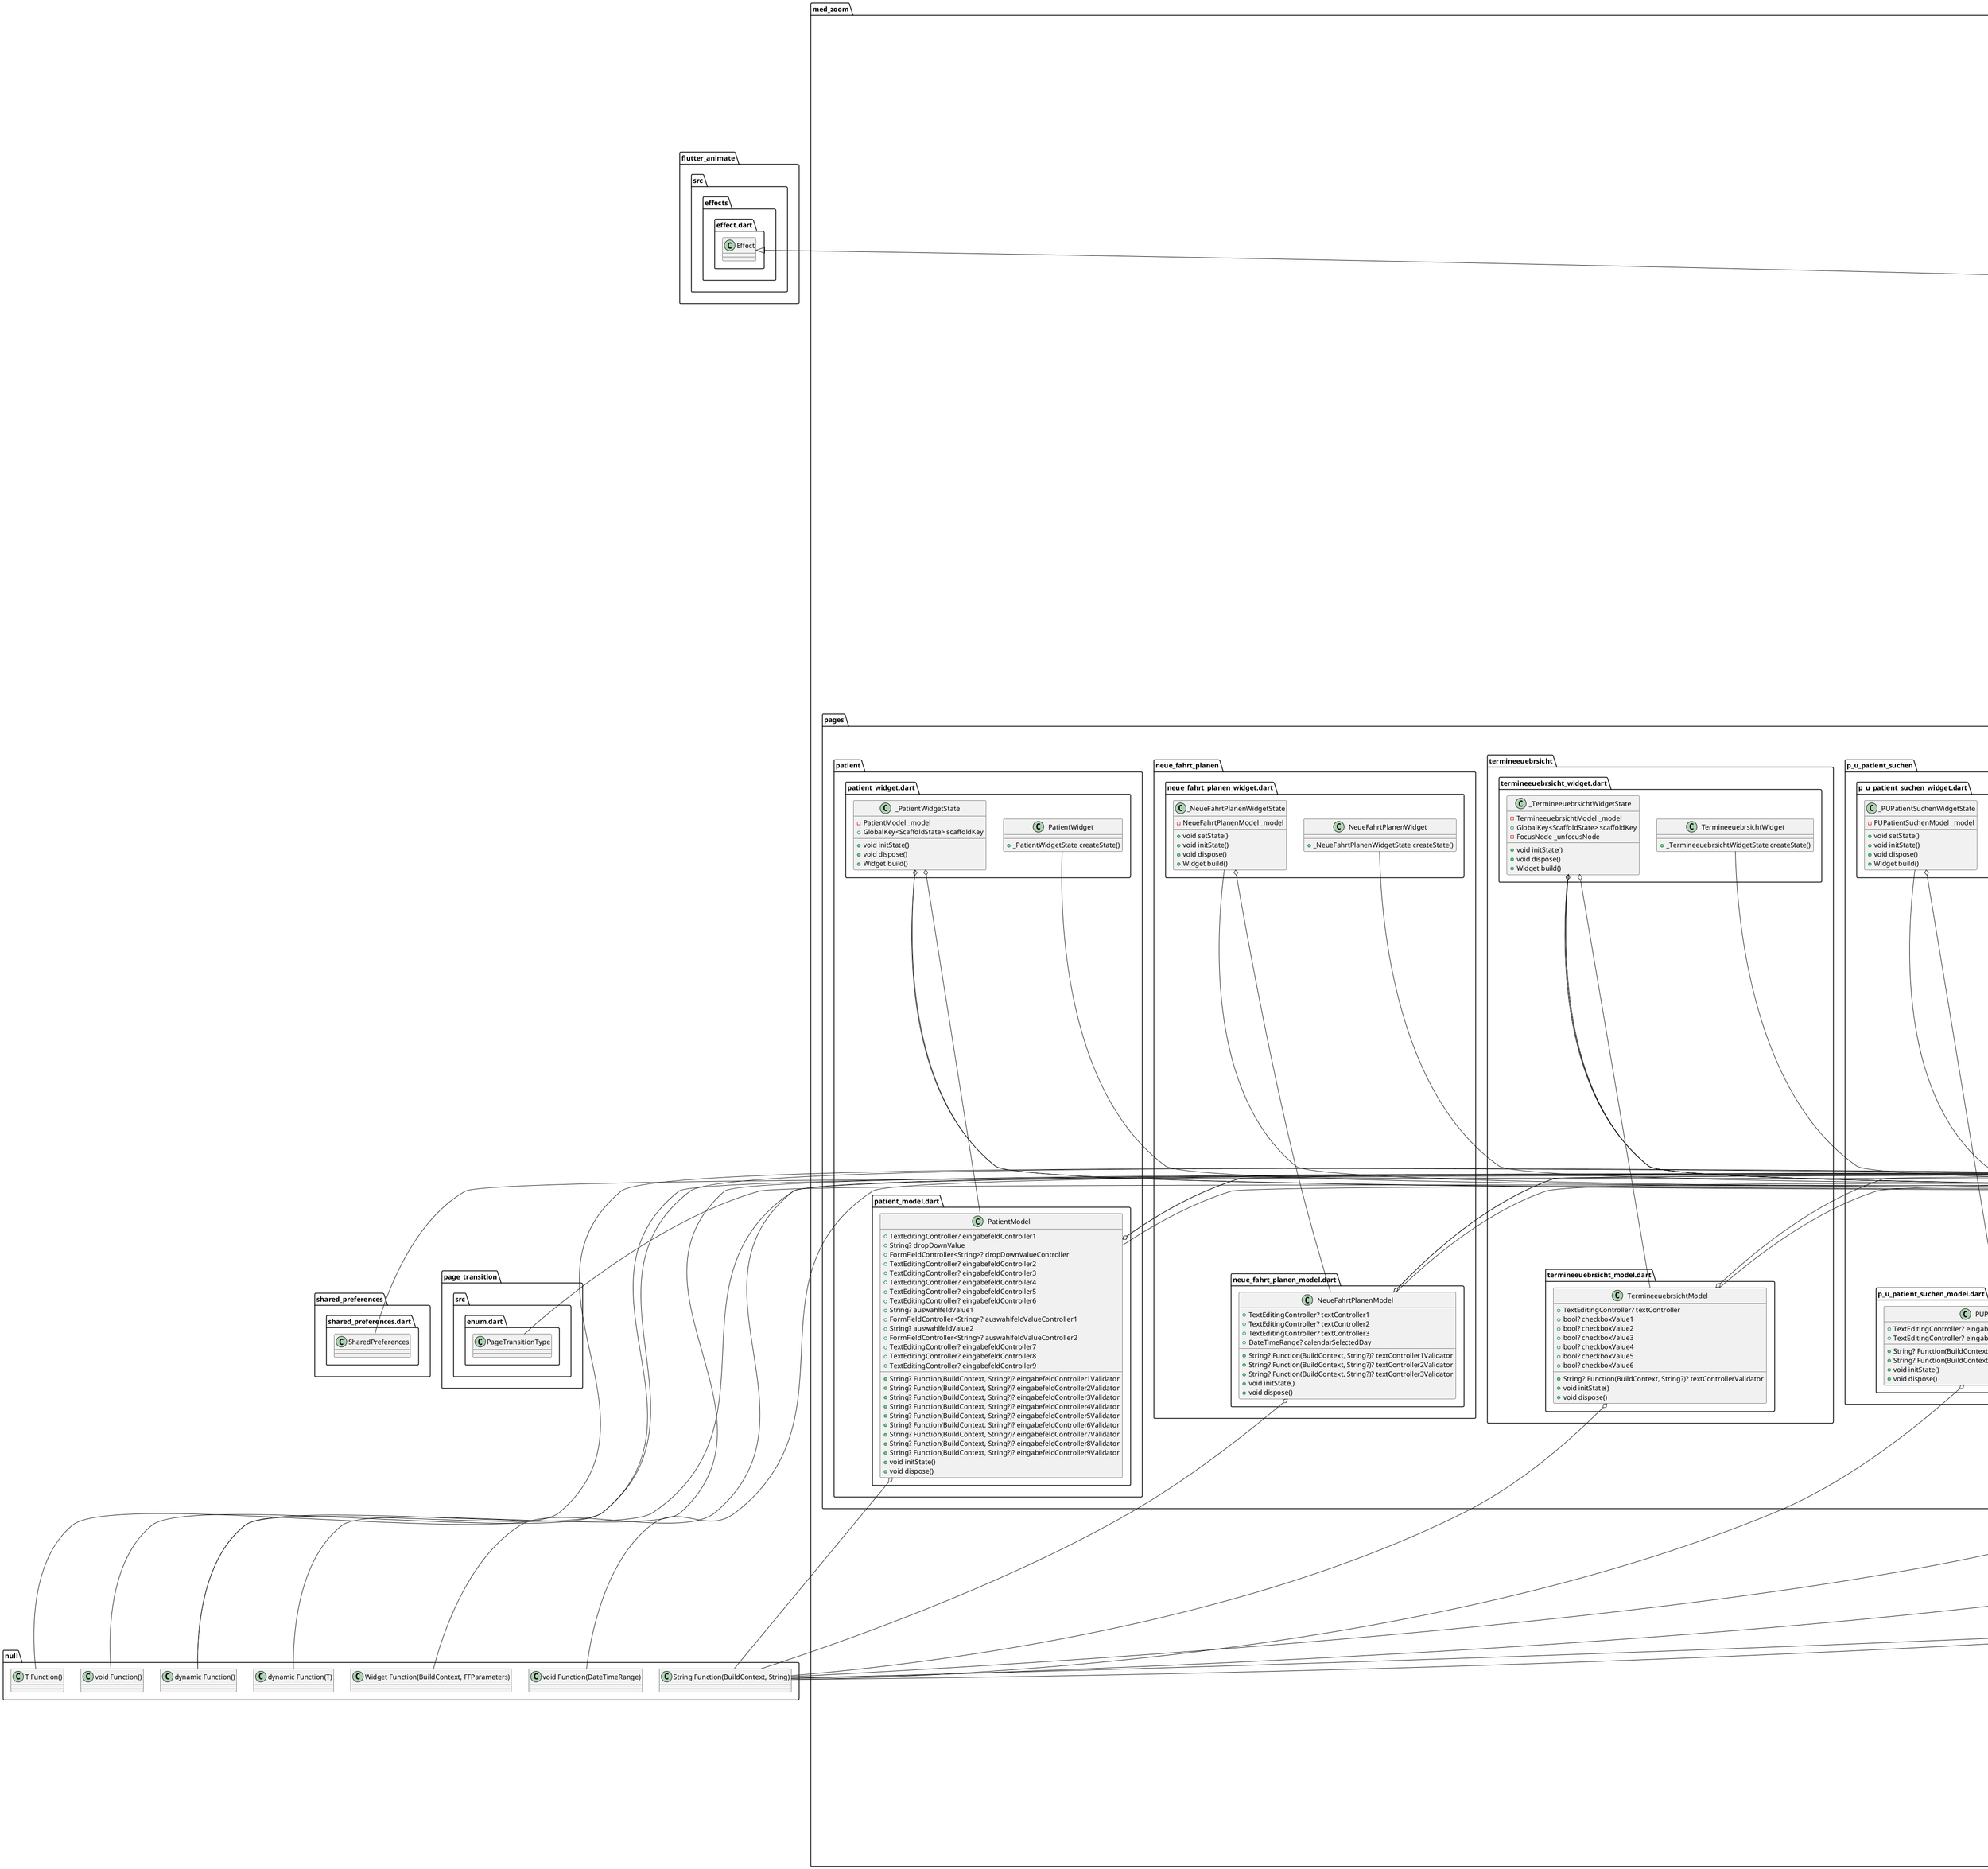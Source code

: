@startuml
set namespaceSeparator ::

class "med_zoom::flutter_flow::flutter_flow_animations.dart::AnimationInfo" {
    +AnimationTrigger trigger
    +List<Effect<dynamic>> effects
    +bool applyInitialState
    +bool loop
    +bool reverse
    +AnimationController controller
}

"med_zoom::flutter_flow::flutter_flow_animations.dart::AnimationInfo" o-- "med_zoom::flutter_flow::flutter_flow_animations.dart::AnimationTrigger"
"med_zoom::flutter_flow::flutter_flow_animations.dart::AnimationInfo" o-- "flutter::src::animation::animation_controller.dart::AnimationController"

class "med_zoom::flutter_flow::flutter_flow_animations.dart::TiltEffect" {
    +Widget build()
}

"flutter_animate::src::effects::effect.dart::Effect" <|-- "med_zoom::flutter_flow::flutter_flow_animations.dart::TiltEffect"

class "med_zoom::flutter_flow::flutter_flow_animations.dart::AnimationTrigger" {
    +int index
    {static} +List<AnimationTrigger> values
    {static} +AnimationTrigger onPageLoad
    {static} +AnimationTrigger onActionTrigger
}

"med_zoom::flutter_flow::flutter_flow_animations.dart::AnimationTrigger" o-- "med_zoom::flutter_flow::flutter_flow_animations.dart::AnimationTrigger"
"dart::core::Enum" <|-- "med_zoom::flutter_flow::flutter_flow_animations.dart::AnimationTrigger"

class "med_zoom::flutter_flow::flutter_flow_calendar.dart::FlutterFlowCalendar" {
    +bool weekFormat
    +bool weekStartsMonday
    +Color color
    +void Function(DateTimeRange?)? onChange
    +DateTime? initialDate
    +Color? iconColor
    +TextStyle? dateStyle
    +TextStyle? dayOfWeekStyle
    +TextStyle? inactiveDateStyle
    +TextStyle? selectedDateStyle
    +TextStyle? titleStyle
    +double? rowHeight
    +String? locale
    +State<StatefulWidget> createState()
}

"med_zoom::flutter_flow::flutter_flow_calendar.dart::FlutterFlowCalendar" o-- "dart::ui::Color"
"med_zoom::flutter_flow::flutter_flow_calendar.dart::FlutterFlowCalendar" o-- "null::void Function(DateTimeRange)"
"med_zoom::flutter_flow::flutter_flow_calendar.dart::FlutterFlowCalendar" o-- "flutter::src::painting::text_style.dart::TextStyle"
"flutter::src::widgets::framework.dart::StatefulWidget" <|-- "med_zoom::flutter_flow::flutter_flow_calendar.dart::FlutterFlowCalendar"

class "med_zoom::flutter_flow::flutter_flow_calendar.dart::_FlutterFlowCalendarState" {
    +DateTime focusedDay
    +DateTime selectedDay
    +DateTimeRange selectedRange
    +CalendarFormat calendarFormat
    +StartingDayOfWeek startingDayOfWeek
    +Color color
    +Color lightColor
    +Color lighterColor
    +void initState()
    +void setSelectedDay()
    +Widget build()
}

"med_zoom::flutter_flow::flutter_flow_calendar.dart::_FlutterFlowCalendarState" o-- "flutter::src::material::date.dart::DateTimeRange"
"med_zoom::flutter_flow::flutter_flow_calendar.dart::_FlutterFlowCalendarState" o-- "table_calendar::src::shared::utils.dart::CalendarFormat"
"med_zoom::flutter_flow::flutter_flow_calendar.dart::_FlutterFlowCalendarState" o-- "table_calendar::src::shared::utils.dart::StartingDayOfWeek"
"med_zoom::flutter_flow::flutter_flow_calendar.dart::_FlutterFlowCalendarState" o-- "dart::ui::Color"
"flutter::src::widgets::framework.dart::State" <|-- "med_zoom::flutter_flow::flutter_flow_calendar.dart::_FlutterFlowCalendarState"

class "med_zoom::flutter_flow::flutter_flow_calendar.dart::CalendarHeader" {
    +DateTime focusedDay
    +void Function() onLeftChevronTap
    +void Function() onRightChevronTap
    +void Function() onTodayButtonTap
    +Color? iconColor
    +TextStyle? titleStyle
    +String? locale
    +Widget build()
}

"med_zoom::flutter_flow::flutter_flow_calendar.dart::CalendarHeader" o-- "dart::ui::void Function()"
"med_zoom::flutter_flow::flutter_flow_calendar.dart::CalendarHeader" o-- "dart::ui::Color"
"med_zoom::flutter_flow::flutter_flow_calendar.dart::CalendarHeader" o-- "flutter::src::painting::text_style.dart::TextStyle"
"flutter::src::widgets::framework.dart::StatelessWidget" <|-- "med_zoom::flutter_flow::flutter_flow_calendar.dart::CalendarHeader"

class "med_zoom::flutter_flow::flutter_flow_calendar.dart::CustomIconButton" {
    +Icon icon
    +void Function() onTap
    +EdgeInsetsGeometry margin
    +EdgeInsetsGeometry padding
    +Widget build()
}

"med_zoom::flutter_flow::flutter_flow_calendar.dart::CustomIconButton" o-- "flutter::src::widgets::icon.dart::Icon"
"med_zoom::flutter_flow::flutter_flow_calendar.dart::CustomIconButton" o-- "dart::ui::void Function()"
"med_zoom::flutter_flow::flutter_flow_calendar.dart::CustomIconButton" o-- "flutter::src::painting::edge_insets.dart::EdgeInsetsGeometry"
"flutter::src::widgets::framework.dart::StatelessWidget" <|-- "med_zoom::flutter_flow::flutter_flow_calendar.dart::CustomIconButton"

class "med_zoom::flutter_flow::flutter_flow_drop_down.dart::FlutterFlowDropDown" {
    +FormFieldController<T> controller
    +String? hintText
    +String? searchHintText
    +List<T> options
    +List<String>? optionLabels
    +dynamic Function(T?) onChanged
    +Widget? icon
    +double? width
    +double? height
    +Color? fillColor
    +TextStyle? searchHintTextStyle
    +TextStyle textStyle
    +double elevation
    +double borderWidth
    +double borderRadius
    +Color borderColor
    +EdgeInsetsGeometry margin
    +bool hidesUnderline
    +bool disabled
    +bool isSearchable
    +State<FlutterFlowDropDown<T>> createState()
}

"med_zoom::flutter_flow::flutter_flow_drop_down.dart::FlutterFlowDropDown" o-- "med_zoom::flutter_flow::form_field_controller.dart::FormFieldController<T>"
"med_zoom::flutter_flow::flutter_flow_drop_down.dart::FlutterFlowDropDown" o-- "null::dynamic Function(T)"
"med_zoom::flutter_flow::flutter_flow_drop_down.dart::FlutterFlowDropDown" o-- "flutter::src::widgets::framework.dart::Widget"
"med_zoom::flutter_flow::flutter_flow_drop_down.dart::FlutterFlowDropDown" o-- "dart::ui::Color"
"med_zoom::flutter_flow::flutter_flow_drop_down.dart::FlutterFlowDropDown" o-- "flutter::src::painting::text_style.dart::TextStyle"
"med_zoom::flutter_flow::flutter_flow_drop_down.dart::FlutterFlowDropDown" o-- "flutter::src::painting::edge_insets.dart::EdgeInsetsGeometry"
"flutter::src::widgets::framework.dart::StatefulWidget" <|-- "med_zoom::flutter_flow::flutter_flow_drop_down.dart::FlutterFlowDropDown"

class "med_zoom::flutter_flow::flutter_flow_drop_down.dart::_FlutterFlowDropDownState" {
    -TextEditingController _textEditingController
    +void Function() listener
    +void initState()
    +void dispose()
    +Widget build()
    -Widget _buildNonSearchableDropdown()
    -Widget _buildSearchableDropdown()
}

"med_zoom::flutter_flow::flutter_flow_drop_down.dart::_FlutterFlowDropDownState" o-- "flutter::src::widgets::editable_text.dart::TextEditingController"
"med_zoom::flutter_flow::flutter_flow_drop_down.dart::_FlutterFlowDropDownState" o-- "null::void Function()"
"flutter::src::widgets::framework.dart::State" <|-- "med_zoom::flutter_flow::flutter_flow_drop_down.dart::_FlutterFlowDropDownState"

class "med_zoom::flutter_flow::flutter_flow_icon_button.dart::FlutterFlowIconButton" {
    +Widget icon
    +double? borderRadius
    +double? buttonSize
    +Color? fillColor
    +Color? disabledColor
    +Color? disabledIconColor
    +Color? hoverColor
    +Color? hoverIconColor
    +Color? borderColor
    +double? borderWidth
    +bool showLoadingIndicator
    +dynamic Function()? onPressed
    +State<FlutterFlowIconButton> createState()
}

"med_zoom::flutter_flow::flutter_flow_icon_button.dart::FlutterFlowIconButton" o-- "flutter::src::widgets::framework.dart::Widget"
"med_zoom::flutter_flow::flutter_flow_icon_button.dart::FlutterFlowIconButton" o-- "dart::ui::Color"
"med_zoom::flutter_flow::flutter_flow_icon_button.dart::FlutterFlowIconButton" o-- "null::dynamic Function()"
"flutter::src::widgets::framework.dart::StatefulWidget" <|-- "med_zoom::flutter_flow::flutter_flow_icon_button.dart::FlutterFlowIconButton"

class "med_zoom::flutter_flow::flutter_flow_icon_button.dart::_FlutterFlowIconButtonState" {
    +bool loading
    +double? iconSize
    +Color? iconColor
    +Widget effectiveIcon
    +void initState()
    +void didUpdateWidget()
    -void _updateIcon()
    +Widget build()
}

"med_zoom::flutter_flow::flutter_flow_icon_button.dart::_FlutterFlowIconButtonState" o-- "dart::ui::Color"
"med_zoom::flutter_flow::flutter_flow_icon_button.dart::_FlutterFlowIconButtonState" o-- "flutter::src::widgets::framework.dart::Widget"
"flutter::src::widgets::framework.dart::State" <|-- "med_zoom::flutter_flow::flutter_flow_icon_button.dart::_FlutterFlowIconButtonState"

abstract class "med_zoom::flutter_flow::flutter_flow_model.dart::FlutterFlowModel" {
    -bool _isInitialized
    +bool disposeOnWidgetDisposal
    +bool updateOnChange
    -void Function() _updateCallback
    +void initState()
    -void _init()
    +void dispose()
    +void maybeDispose()
    +void onUpdate()
    +FlutterFlowModel setOnUpdate()
    +void updatePage()
}

"med_zoom::flutter_flow::flutter_flow_model.dart::FlutterFlowModel" o-- "dart::ui::void Function()"

class "med_zoom::flutter_flow::flutter_flow_model.dart::FlutterFlowDynamicModels" {
    +T Function() defaultBuilder
    -Map<String, T> _childrenModels
    -Map<String, int> _childrenIndexes
    -Set<String>? _activeKeys
    +T getModel()
    +List<S> getValues()
    +S? getValueAtIndex()
    +S? getValueForKey()
    +void dispose()
    -void _updateActiveKeys()
}

"med_zoom::flutter_flow::flutter_flow_model.dart::FlutterFlowDynamicModels" o-- "null::T Function()"

abstract class "med_zoom::flutter_flow::flutter_flow_theme.dart::FlutterFlowTheme" {
    +Color primary
    +Color secondary
    +Color tertiary
    +Color alternate
    +Color primaryText
    +Color secondaryText
    +Color primaryBackground
    +Color secondaryBackground
    +Color accent1
    +Color accent2
    +Color accent3
    +Color accent4
    +Color success
    +Color warning
    +Color error
    +Color info
    +Color lineColor
    {static} +ThemeMode themeMode
    +Color primaryColor
    +Color secondaryColor
    +Color tertiaryColor
    +String title1Family
    +TextStyle title1
    +String title2Family
    +TextStyle title2
    +String title3Family
    +TextStyle title3
    +String subtitle1Family
    +TextStyle subtitle1
    +String subtitle2Family
    +TextStyle subtitle2
    +String bodyText1Family
    +TextStyle bodyText1
    +String bodyText2Family
    +TextStyle bodyText2
    +String displayLargeFamily
    +TextStyle displayLarge
    +String displayMediumFamily
    +TextStyle displayMedium
    +String displaySmallFamily
    +TextStyle displaySmall
    +String headlineLargeFamily
    +TextStyle headlineLarge
    +String headlineMediumFamily
    +TextStyle headlineMedium
    +String headlineSmallFamily
    +TextStyle headlineSmall
    +String titleLargeFamily
    +TextStyle titleLarge
    +String titleMediumFamily
    +TextStyle titleMedium
    +String titleSmallFamily
    +TextStyle titleSmall
    +String labelLargeFamily
    +TextStyle labelLarge
    +String labelMediumFamily
    +TextStyle labelMedium
    +String labelSmallFamily
    +TextStyle labelSmall
    +String bodyLargeFamily
    +TextStyle bodyLarge
    +String bodyMediumFamily
    +TextStyle bodyMedium
    +String bodySmallFamily
    +TextStyle bodySmall
    +Typography typography
    {static} +Future<dynamic> initialize()
    {static} +void saveThemeMode()
    {static} +FlutterFlowTheme of()
}

"med_zoom::flutter_flow::flutter_flow_theme.dart::FlutterFlowTheme" o-- "dart::ui::Color"
"med_zoom::flutter_flow::flutter_flow_theme.dart::FlutterFlowTheme" o-- "flutter::src::material::app.dart::ThemeMode"
"med_zoom::flutter_flow::flutter_flow_theme.dart::FlutterFlowTheme" o-- "flutter::src::painting::text_style.dart::TextStyle"
"med_zoom::flutter_flow::flutter_flow_theme.dart::FlutterFlowTheme" o-- "med_zoom::flutter_flow::flutter_flow_theme.dart::Typography"

class "med_zoom::flutter_flow::flutter_flow_theme.dart::LightModeTheme" {
    +Color primary
    +Color secondary
    +Color tertiary
    +Color alternate
    +Color primaryText
    +Color secondaryText
    +Color primaryBackground
    +Color secondaryBackground
    +Color accent1
    +Color accent2
    +Color accent3
    +Color accent4
    +Color success
    +Color warning
    +Color error
    +Color info
    +Color lineColor
    +Color primaryColor
    +Color secondaryColor
    +Color tertiaryColor
}

"med_zoom::flutter_flow::flutter_flow_theme.dart::LightModeTheme" o-- "dart::ui::Color"
"med_zoom::flutter_flow::flutter_flow_theme.dart::FlutterFlowTheme" <|-- "med_zoom::flutter_flow::flutter_flow_theme.dart::LightModeTheme"

abstract class "med_zoom::flutter_flow::flutter_flow_theme.dart::Typography" {
    +String displayLargeFamily
    +TextStyle displayLarge
    +String displayMediumFamily
    +TextStyle displayMedium
    +String displaySmallFamily
    +TextStyle displaySmall
    +String headlineLargeFamily
    +TextStyle headlineLarge
    +String headlineMediumFamily
    +TextStyle headlineMedium
    +String headlineSmallFamily
    +TextStyle headlineSmall
    +String titleLargeFamily
    +TextStyle titleLarge
    +String titleMediumFamily
    +TextStyle titleMedium
    +String titleSmallFamily
    +TextStyle titleSmall
    +String labelLargeFamily
    +TextStyle labelLarge
    +String labelMediumFamily
    +TextStyle labelMedium
    +String labelSmallFamily
    +TextStyle labelSmall
    +String bodyLargeFamily
    +TextStyle bodyLarge
    +String bodyMediumFamily
    +TextStyle bodyMedium
    +String bodySmallFamily
    +TextStyle bodySmall
}

"med_zoom::flutter_flow::flutter_flow_theme.dart::Typography" o-- "flutter::src::painting::text_style.dart::TextStyle"

class "med_zoom::flutter_flow::flutter_flow_theme.dart::ThemeTypography" {
    +FlutterFlowTheme theme
    +String displayLargeFamily
    +TextStyle displayLarge
    +String displayMediumFamily
    +TextStyle displayMedium
    +String displaySmallFamily
    +TextStyle displaySmall
    +String headlineLargeFamily
    +TextStyle headlineLarge
    +String headlineMediumFamily
    +TextStyle headlineMedium
    +String headlineSmallFamily
    +TextStyle headlineSmall
    +String titleLargeFamily
    +TextStyle titleLarge
    +String titleMediumFamily
    +TextStyle titleMedium
    +String titleSmallFamily
    +TextStyle titleSmall
    +String labelLargeFamily
    +TextStyle labelLarge
    +String labelMediumFamily
    +TextStyle labelMedium
    +String labelSmallFamily
    +TextStyle labelSmall
    +String bodyLargeFamily
    +TextStyle bodyLarge
    +String bodyMediumFamily
    +TextStyle bodyMedium
    +String bodySmallFamily
    +TextStyle bodySmall
}

"med_zoom::flutter_flow::flutter_flow_theme.dart::ThemeTypography" o-- "med_zoom::flutter_flow::flutter_flow_theme.dart::FlutterFlowTheme"
"med_zoom::flutter_flow::flutter_flow_theme.dart::ThemeTypography" o-- "flutter::src::painting::text_style.dart::TextStyle"
"med_zoom::flutter_flow::flutter_flow_theme.dart::Typography" <|-- "med_zoom::flutter_flow::flutter_flow_theme.dart::ThemeTypography"

class "med_zoom::flutter_flow::flutter_flow_theme.dart::DarkModeTheme" {
    +Color primary
    +Color secondary
    +Color tertiary
    +Color alternate
    +Color primaryText
    +Color secondaryText
    +Color primaryBackground
    +Color secondaryBackground
    +Color accent1
    +Color accent2
    +Color accent3
    +Color accent4
    +Color success
    +Color warning
    +Color error
    +Color info
    +Color lineColor
    +Color primaryColor
    +Color secondaryColor
    +Color tertiaryColor
}

"med_zoom::flutter_flow::flutter_flow_theme.dart::DarkModeTheme" o-- "dart::ui::Color"
"med_zoom::flutter_flow::flutter_flow_theme.dart::FlutterFlowTheme" <|-- "med_zoom::flutter_flow::flutter_flow_theme.dart::DarkModeTheme"

class "med_zoom::flutter_flow::flutter_flow_util.dart::FormatType" {
    +int index
    {static} +List<FormatType> values
    {static} +FormatType decimal
    {static} +FormatType percent
    {static} +FormatType scientific
    {static} +FormatType compact
    {static} +FormatType compactLong
    {static} +FormatType custom
}

"med_zoom::flutter_flow::flutter_flow_util.dart::FormatType" o-- "med_zoom::flutter_flow::flutter_flow_util.dart::FormatType"
"dart::core::Enum" <|-- "med_zoom::flutter_flow::flutter_flow_util.dart::FormatType"

class "med_zoom::flutter_flow::flutter_flow_util.dart::DecimalType" {
    +int index
    {static} +List<DecimalType> values
    {static} +DecimalType automatic
    {static} +DecimalType periodDecimal
    {static} +DecimalType commaDecimal
}

"med_zoom::flutter_flow::flutter_flow_util.dart::DecimalType" o-- "med_zoom::flutter_flow::flutter_flow_util.dart::DecimalType"
"dart::core::Enum" <|-- "med_zoom::flutter_flow::flutter_flow_util.dart::DecimalType"

class "med_zoom::flutter_flow::flutter_flow_widgets.dart::FFButtonOptions" {
    +TextStyle? textStyle
    +double? elevation
    +double? height
    +double? width
    +EdgeInsetsGeometry? padding
    +Color? color
    +Color? disabledColor
    +Color? disabledTextColor
    +Color? splashColor
    +double? iconSize
    +Color? iconColor
    +EdgeInsetsGeometry? iconPadding
    +BorderRadius? borderRadius
    +BorderSide? borderSide
    +Color? hoverColor
    +BorderSide? hoverBorderSide
    +Color? hoverTextColor
    +double? hoverElevation
}

"med_zoom::flutter_flow::flutter_flow_widgets.dart::FFButtonOptions" o-- "flutter::src::painting::text_style.dart::TextStyle"
"med_zoom::flutter_flow::flutter_flow_widgets.dart::FFButtonOptions" o-- "flutter::src::painting::edge_insets.dart::EdgeInsetsGeometry"
"med_zoom::flutter_flow::flutter_flow_widgets.dart::FFButtonOptions" o-- "dart::ui::Color"
"med_zoom::flutter_flow::flutter_flow_widgets.dart::FFButtonOptions" o-- "flutter::src::painting::border_radius.dart::BorderRadius"
"med_zoom::flutter_flow::flutter_flow_widgets.dart::FFButtonOptions" o-- "flutter::src::painting::borders.dart::BorderSide"

class "med_zoom::flutter_flow::flutter_flow_widgets.dart::FFButtonWidget" {
    +String text
    +Widget? icon
    +IconData? iconData
    +dynamic Function()? onPressed
    +FFButtonOptions options
    +bool showLoadingIndicator
    +State<FFButtonWidget> createState()
}

"med_zoom::flutter_flow::flutter_flow_widgets.dart::FFButtonWidget" o-- "flutter::src::widgets::framework.dart::Widget"
"med_zoom::flutter_flow::flutter_flow_widgets.dart::FFButtonWidget" o-- "flutter::src::widgets::icon_data.dart::IconData"
"med_zoom::flutter_flow::flutter_flow_widgets.dart::FFButtonWidget" o-- "null::dynamic Function()"
"med_zoom::flutter_flow::flutter_flow_widgets.dart::FFButtonWidget" o-- "med_zoom::flutter_flow::flutter_flow_widgets.dart::FFButtonOptions"
"flutter::src::widgets::framework.dart::StatefulWidget" <|-- "med_zoom::flutter_flow::flutter_flow_widgets.dart::FFButtonWidget"

class "med_zoom::flutter_flow::flutter_flow_widgets.dart::_FFButtonWidgetState" {
    +bool loading
    +Widget build()
}

"flutter::src::widgets::framework.dart::State" <|-- "med_zoom::flutter_flow::flutter_flow_widgets.dart::_FFButtonWidgetState"

class "med_zoom::flutter_flow::form_field_controller.dart::FormFieldController" {
    +T? initialValue
    +void reset()
}

"flutter::src::foundation::change_notifier.dart::ValueNotifier" <|-- "med_zoom::flutter_flow::form_field_controller.dart::FormFieldController"

class "med_zoom::flutter_flow::internationalization.dart::FFLocalizations" {
    +Locale locale
    {static} -SharedPreferences _prefs
    {static} -Set<String> _languagesWithShortCode
    +String languageCode
    +String? languageShortCode
    +int languageIndex
    {static} +FFLocalizations of()
    {static} +List<String> languages()
    {static} +Future<dynamic> initialize()
    {static} +Future<dynamic> storeLocale()
    {static} +Locale? getStoredLocale()
    +String getText()
    +String getVariableText()
}

"med_zoom::flutter_flow::internationalization.dart::FFLocalizations" o-- "dart::ui::Locale"
"med_zoom::flutter_flow::internationalization.dart::FFLocalizations" o-- "shared_preferences::shared_preferences.dart::SharedPreferences"

class "med_zoom::flutter_flow::internationalization.dart::FFLocalizationsDelegate" {
    +bool isSupported()
    +Future<FFLocalizations> load()
    +bool shouldReload()
}

"flutter::src::widgets::localizations.dart::LocalizationsDelegate" <|-- "med_zoom::flutter_flow::internationalization.dart::FFLocalizationsDelegate"

class "med_zoom::flutter_flow::lat_lng.dart::LatLng" {
    +double latitude
    +double longitude
    +int hashCode
    +String toString()
    +String serialize()
    +bool ==()
}

class "med_zoom::flutter_flow::nav::nav.dart::AppStateNotifier" {
    {static} -AppStateNotifier? _instance
    +bool showSplashImage
    {static} +AppStateNotifier instance
    +void stopShowingSplashImage()
}

"med_zoom::flutter_flow::nav::nav.dart::AppStateNotifier" o-- "med_zoom::flutter_flow::nav::nav.dart::AppStateNotifier"
"flutter::src::foundation::change_notifier.dart::ChangeNotifier" <|-- "med_zoom::flutter_flow::nav::nav.dart::AppStateNotifier"

class "med_zoom::flutter_flow::nav::nav.dart::FFParameters" {
    +GoRouterState state
    +Map<String, Future<dynamic> Function(String)> asyncParams
    +Map<String, dynamic> futureParamValues
    +bool isEmpty
    +bool hasFutures
    +bool isAsyncParam()
    +Future<bool> completeFutures()
    +dynamic getParam()
}

"med_zoom::flutter_flow::nav::nav.dart::FFParameters" o-- "go_router::src::state.dart::GoRouterState"

class "med_zoom::flutter_flow::nav::nav.dart::FFRoute" {
    +String name
    +String path
    +bool requireAuth
    +Map<String, Future<dynamic> Function(String)> asyncParams
    +Widget Function(BuildContext, FFParameters) builder
    +List<GoRoute> routes
    +GoRoute toRoute()
}

"med_zoom::flutter_flow::nav::nav.dart::FFRoute" o-- "null::Widget Function(BuildContext, FFParameters)"

class "med_zoom::flutter_flow::nav::nav.dart::TransitionInfo" {
    +bool hasTransition
    +PageTransitionType transitionType
    +Duration duration
    +Alignment? alignment
    {static} +TransitionInfo appDefault()
}

"med_zoom::flutter_flow::nav::nav.dart::TransitionInfo" o-- "page_transition::src::enum.dart::PageTransitionType"
"med_zoom::flutter_flow::nav::nav.dart::TransitionInfo" o-- "flutter::src::painting::alignment.dart::Alignment"

class "med_zoom::flutter_flow::nav::serialization_util.dart::ParamType" {
    +int index
    {static} +List<ParamType> values
    {static} +ParamType int
    {static} +ParamType double
    {static} +ParamType String
    {static} +ParamType bool
    {static} +ParamType DateTime
    {static} +ParamType DateTimeRange
    {static} +ParamType LatLng
    {static} +ParamType Color
    {static} +ParamType FFPlace
    {static} +ParamType FFUploadedFile
    {static} +ParamType JSON
}

"med_zoom::flutter_flow::nav::serialization_util.dart::ParamType" o-- "med_zoom::flutter_flow::nav::serialization_util.dart::ParamType"
"dart::core::Enum" <|-- "med_zoom::flutter_flow::nav::serialization_util.dart::ParamType"

class "med_zoom::flutter_flow::place.dart::FFPlace" {
    +LatLng latLng
    +String name
    +String address
    +String city
    +String state
    +String country
    +String zipCode
    +int hashCode
    +String toString()
    +bool ==()
}

"med_zoom::flutter_flow::place.dart::FFPlace" o-- "med_zoom::flutter_flow::lat_lng.dart::LatLng"

class "med_zoom::flutter_flow::uploaded_file.dart::FFUploadedFile" {
    +String? name
    +Uint8List? bytes
    +double? height
    +double? width
    +String? blurHash
    +int hashCode
    +String toString()
    +String serialize()
    {static} +FFUploadedFile deserialize()
    +bool ==()
}

"med_zoom::flutter_flow::uploaded_file.dart::FFUploadedFile" o-- "dart::typed_data::Uint8List"

class "med_zoom::main.dart::MyApp" {
    +State<MyApp> createState()
    {static} +_MyAppState of()
}

"flutter::src::widgets::framework.dart::StatefulWidget" <|-- "med_zoom::main.dart::MyApp"

class "med_zoom::main.dart::_MyAppState" {
    -Locale? _locale
    -ThemeMode _themeMode
    -AppStateNotifier _appStateNotifier
    -GoRouter _router
    +bool displaySplashImage
    +void initState()
    +void setLocale()
    +void setThemeMode()
    +Widget build()
}

"med_zoom::main.dart::_MyAppState" o-- "dart::ui::Locale"
"med_zoom::main.dart::_MyAppState" o-- "flutter::src::material::app.dart::ThemeMode"
"med_zoom::main.dart::_MyAppState" o-- "med_zoom::flutter_flow::nav::nav.dart::AppStateNotifier"
"med_zoom::main.dart::_MyAppState" o-- "go_router::src::router.dart::GoRouter"
"flutter::src::widgets::framework.dart::State" <|-- "med_zoom::main.dart::_MyAppState"

class "med_zoom::pages::dashboard::dashboard_model.dart::DashboardModel" {
    +void initState()
    +void dispose()
}

"med_zoom::flutter_flow::flutter_flow_model.dart::FlutterFlowModel" <|-- "med_zoom::pages::dashboard::dashboard_model.dart::DashboardModel"

class "med_zoom::pages::dashboard::dashboard_widget.dart::DashboardWidget" {
    +_DashboardWidgetState createState()
}

"flutter::src::widgets::framework.dart::StatefulWidget" <|-- "med_zoom::pages::dashboard::dashboard_widget.dart::DashboardWidget"

class "med_zoom::pages::dashboard::dashboard_widget.dart::_DashboardWidgetState" {
    -DashboardModel _model
    +GlobalKey<ScaffoldState> scaffoldKey
    +Map<String, AnimationInfo> animationsMap
    +void initState()
    +void dispose()
    +Widget build()
}

"med_zoom::pages::dashboard::dashboard_widget.dart::_DashboardWidgetState" o-- "med_zoom::pages::dashboard::dashboard_model.dart::DashboardModel"
"med_zoom::pages::dashboard::dashboard_widget.dart::_DashboardWidgetState" o-- "flutter::src::widgets::framework.dart::GlobalKey<ScaffoldState>"
"flutter::src::widgets::framework.dart::State" <|-- "med_zoom::pages::dashboard::dashboard_widget.dart::_DashboardWidgetState"
"flutter::src::widgets::ticker_provider.dart::TickerProviderStateMixin" <|-- "med_zoom::pages::dashboard::dashboard_widget.dart::_DashboardWidgetState"

class "med_zoom::pages::disponieren::disponieren_model.dart::DisponierenModel" {
    +TextEditingController? eingabefeldController1
    +String? Function(BuildContext, String?)? eingabefeldController1Validator
    +TextEditingController? eingabefeldController2
    +String? Function(BuildContext, String?)? eingabefeldController2Validator
    +TextEditingController? eingabefeldController3
    +String? Function(BuildContext, String?)? eingabefeldController3Validator
    +TextEditingController? eingabefeldController4
    +String? Function(BuildContext, String?)? eingabefeldController4Validator
    +void initState()
    +void dispose()
}

"med_zoom::pages::disponieren::disponieren_model.dart::DisponierenModel" o-- "flutter::src::widgets::editable_text.dart::TextEditingController"
"med_zoom::pages::disponieren::disponieren_model.dart::DisponierenModel" o-- "null::String Function(BuildContext, String)"
"med_zoom::flutter_flow::flutter_flow_model.dart::FlutterFlowModel" <|-- "med_zoom::pages::disponieren::disponieren_model.dart::DisponierenModel"

class "med_zoom::pages::disponieren::disponieren_widget.dart::DisponierenWidget" {
    +_DisponierenWidgetState createState()
}

"flutter::src::widgets::framework.dart::StatefulWidget" <|-- "med_zoom::pages::disponieren::disponieren_widget.dart::DisponierenWidget"

class "med_zoom::pages::disponieren::disponieren_widget.dart::_DisponierenWidgetState" {
    -DisponierenModel _model
    +GlobalKey<ScaffoldState> scaffoldKey
    +void initState()
    +void dispose()
    +Widget build()
}

"med_zoom::pages::disponieren::disponieren_widget.dart::_DisponierenWidgetState" o-- "med_zoom::pages::disponieren::disponieren_model.dart::DisponierenModel"
"med_zoom::pages::disponieren::disponieren_widget.dart::_DisponierenWidgetState" o-- "flutter::src::widgets::framework.dart::GlobalKey<ScaffoldState>"
"flutter::src::widgets::framework.dart::State" <|-- "med_zoom::pages::disponieren::disponieren_widget.dart::_DisponierenWidgetState"

class "med_zoom::pages::fahrdienst::fahrdienst_model.dart::FahrdienstModel" {
    +TextEditingController? eingabefeldController1
    +String? Function(BuildContext, String?)? eingabefeldController1Validator
    +TextEditingController? eingabefeldController2
    +String? Function(BuildContext, String?)? eingabefeldController2Validator
    +TextEditingController? eingabefeldController3
    +String? Function(BuildContext, String?)? eingabefeldController3Validator
    +TextEditingController? eingabefeldController4
    +String? Function(BuildContext, String?)? eingabefeldController4Validator
    +TextEditingController? eingabefeldController5
    +String? Function(BuildContext, String?)? eingabefeldController5Validator
    +TextEditingController? eingabefeldController6
    +String? Function(BuildContext, String?)? eingabefeldController6Validator
    +TextEditingController? eingabefeldController7
    +String? Function(BuildContext, String?)? eingabefeldController7Validator
    +TextEditingController? eingabefeldController8
    +String? Function(BuildContext, String?)? eingabefeldController8Validator
    +void initState()
    +void dispose()
}

"med_zoom::pages::fahrdienst::fahrdienst_model.dart::FahrdienstModel" o-- "flutter::src::widgets::editable_text.dart::TextEditingController"
"med_zoom::pages::fahrdienst::fahrdienst_model.dart::FahrdienstModel" o-- "null::String Function(BuildContext, String)"
"med_zoom::flutter_flow::flutter_flow_model.dart::FlutterFlowModel" <|-- "med_zoom::pages::fahrdienst::fahrdienst_model.dart::FahrdienstModel"

class "med_zoom::pages::fahrdienst::fahrdienst_widget.dart::FahrdienstWidget" {
    +_FahrdienstWidgetState createState()
}

"flutter::src::widgets::framework.dart::StatefulWidget" <|-- "med_zoom::pages::fahrdienst::fahrdienst_widget.dart::FahrdienstWidget"

class "med_zoom::pages::fahrdienst::fahrdienst_widget.dart::_FahrdienstWidgetState" {
    -FahrdienstModel _model
    +GlobalKey<ScaffoldState> scaffoldKey
    +void initState()
    +void dispose()
    +Widget build()
}

"med_zoom::pages::fahrdienst::fahrdienst_widget.dart::_FahrdienstWidgetState" o-- "med_zoom::pages::fahrdienst::fahrdienst_model.dart::FahrdienstModel"
"med_zoom::pages::fahrdienst::fahrdienst_widget.dart::_FahrdienstWidgetState" o-- "flutter::src::widgets::framework.dart::GlobalKey<ScaffoldState>"
"flutter::src::widgets::framework.dart::State" <|-- "med_zoom::pages::fahrdienst::fahrdienst_widget.dart::_FahrdienstWidgetState"

class "med_zoom::pages::login::login_model.dart::LoginModel" {
    +void initState()
    +void dispose()
}

"med_zoom::flutter_flow::flutter_flow_model.dart::FlutterFlowModel" <|-- "med_zoom::pages::login::login_model.dart::LoginModel"

class "med_zoom::pages::login::login_widget.dart::LoginWidget" {
    +_LoginWidgetState createState()
}

"flutter::src::widgets::framework.dart::StatefulWidget" <|-- "med_zoom::pages::login::login_widget.dart::LoginWidget"

class "med_zoom::pages::login::login_widget.dart::_LoginWidgetState" {
    -LoginModel _model
    +TextEditingController emailTextField
    +TextEditingController passwordTextField
    -String _ip
    +GlobalKey<ScaffoldState> scaffoldKey
    -FocusNode _unfocusNode
    +void initState()
    +void dispose()
    +Widget build()
    -Future<bool> _loginSecure()
}

"med_zoom::pages::login::login_widget.dart::_LoginWidgetState" o-- "med_zoom::pages::login::login_model.dart::LoginModel"
"med_zoom::pages::login::login_widget.dart::_LoginWidgetState" o-- "flutter::src::widgets::editable_text.dart::TextEditingController"
"med_zoom::pages::login::login_widget.dart::_LoginWidgetState" o-- "flutter::src::widgets::framework.dart::GlobalKey<ScaffoldState>"
"med_zoom::pages::login::login_widget.dart::_LoginWidgetState" o-- "flutter::src::widgets::focus_manager.dart::FocusNode"
"flutter::src::widgets::framework.dart::State" <|-- "med_zoom::pages::login::login_widget.dart::_LoginWidgetState"

class "med_zoom::pages::neue_fahrt_planen::neue_fahrt_planen_model.dart::NeueFahrtPlanenModel" {
    +TextEditingController? textController1
    +String? Function(BuildContext, String?)? textController1Validator
    +TextEditingController? textController2
    +String? Function(BuildContext, String?)? textController2Validator
    +TextEditingController? textController3
    +String? Function(BuildContext, String?)? textController3Validator
    +DateTimeRange? calendarSelectedDay
    +void initState()
    +void dispose()
}

"med_zoom::pages::neue_fahrt_planen::neue_fahrt_planen_model.dart::NeueFahrtPlanenModel" o-- "flutter::src::widgets::editable_text.dart::TextEditingController"
"med_zoom::pages::neue_fahrt_planen::neue_fahrt_planen_model.dart::NeueFahrtPlanenModel" o-- "null::String Function(BuildContext, String)"
"med_zoom::pages::neue_fahrt_planen::neue_fahrt_planen_model.dart::NeueFahrtPlanenModel" o-- "flutter::src::material::date.dart::DateTimeRange"
"med_zoom::flutter_flow::flutter_flow_model.dart::FlutterFlowModel" <|-- "med_zoom::pages::neue_fahrt_planen::neue_fahrt_planen_model.dart::NeueFahrtPlanenModel"

class "med_zoom::pages::neue_fahrt_planen::neue_fahrt_planen_widget.dart::NeueFahrtPlanenWidget" {
    +_NeueFahrtPlanenWidgetState createState()
}

"flutter::src::widgets::framework.dart::StatefulWidget" <|-- "med_zoom::pages::neue_fahrt_planen::neue_fahrt_planen_widget.dart::NeueFahrtPlanenWidget"

class "med_zoom::pages::neue_fahrt_planen::neue_fahrt_planen_widget.dart::_NeueFahrtPlanenWidgetState" {
    -NeueFahrtPlanenModel _model
    +void setState()
    +void initState()
    +void dispose()
    +Widget build()
}

"med_zoom::pages::neue_fahrt_planen::neue_fahrt_planen_widget.dart::_NeueFahrtPlanenWidgetState" o-- "med_zoom::pages::neue_fahrt_planen::neue_fahrt_planen_model.dart::NeueFahrtPlanenModel"
"flutter::src::widgets::framework.dart::State" <|-- "med_zoom::pages::neue_fahrt_planen::neue_fahrt_planen_widget.dart::_NeueFahrtPlanenWidgetState"

class "med_zoom::pages::patient::patient_model.dart::PatientModel" {
    +TextEditingController? eingabefeldController1
    +String? Function(BuildContext, String?)? eingabefeldController1Validator
    +String? dropDownValue
    +FormFieldController<String>? dropDownValueController
    +TextEditingController? eingabefeldController2
    +String? Function(BuildContext, String?)? eingabefeldController2Validator
    +TextEditingController? eingabefeldController3
    +String? Function(BuildContext, String?)? eingabefeldController3Validator
    +TextEditingController? eingabefeldController4
    +String? Function(BuildContext, String?)? eingabefeldController4Validator
    +TextEditingController? eingabefeldController5
    +String? Function(BuildContext, String?)? eingabefeldController5Validator
    +TextEditingController? eingabefeldController6
    +String? Function(BuildContext, String?)? eingabefeldController6Validator
    +String? auswahlfeldValue1
    +FormFieldController<String>? auswahlfeldValueController1
    +String? auswahlfeldValue2
    +FormFieldController<String>? auswahlfeldValueController2
    +TextEditingController? eingabefeldController7
    +String? Function(BuildContext, String?)? eingabefeldController7Validator
    +TextEditingController? eingabefeldController8
    +String? Function(BuildContext, String?)? eingabefeldController8Validator
    +TextEditingController? eingabefeldController9
    +String? Function(BuildContext, String?)? eingabefeldController9Validator
    +void initState()
    +void dispose()
}

"med_zoom::pages::patient::patient_model.dart::PatientModel" o-- "flutter::src::widgets::editable_text.dart::TextEditingController"
"med_zoom::pages::patient::patient_model.dart::PatientModel" o-- "null::String Function(BuildContext, String)"
"med_zoom::pages::patient::patient_model.dart::PatientModel" o-- "med_zoom::flutter_flow::form_field_controller.dart::FormFieldController<String>"
"med_zoom::flutter_flow::flutter_flow_model.dart::FlutterFlowModel" <|-- "med_zoom::pages::patient::patient_model.dart::PatientModel"

class "med_zoom::pages::patient::patient_widget.dart::PatientWidget" {
    +_PatientWidgetState createState()
}

"flutter::src::widgets::framework.dart::StatefulWidget" <|-- "med_zoom::pages::patient::patient_widget.dart::PatientWidget"

class "med_zoom::pages::patient::patient_widget.dart::_PatientWidgetState" {
    -PatientModel _model
    +GlobalKey<ScaffoldState> scaffoldKey
    +void initState()
    +void dispose()
    +Widget build()
}

"med_zoom::pages::patient::patient_widget.dart::_PatientWidgetState" o-- "med_zoom::pages::patient::patient_model.dart::PatientModel"
"med_zoom::pages::patient::patient_widget.dart::_PatientWidgetState" o-- "flutter::src::widgets::framework.dart::GlobalKey<ScaffoldState>"
"flutter::src::widgets::framework.dart::State" <|-- "med_zoom::pages::patient::patient_widget.dart::_PatientWidgetState"

class "med_zoom::pages::patientenliste::patientenliste_model.dart::PatientenlisteModel" {
    +TextEditingController? textController
    +String? Function(BuildContext, String?)? textControllerValidator
    +void initState()
    +void dispose()
}

"med_zoom::pages::patientenliste::patientenliste_model.dart::PatientenlisteModel" o-- "flutter::src::widgets::editable_text.dart::TextEditingController"
"med_zoom::pages::patientenliste::patientenliste_model.dart::PatientenlisteModel" o-- "null::String Function(BuildContext, String)"
"med_zoom::flutter_flow::flutter_flow_model.dart::FlutterFlowModel" <|-- "med_zoom::pages::patientenliste::patientenliste_model.dart::PatientenlisteModel"

class "med_zoom::pages::patientenliste::patientenliste_widget.dart::PatientenlisteWidget" {
    +_PatientenlisteWidgetState createState()
}

"flutter::src::widgets::framework.dart::StatefulWidget" <|-- "med_zoom::pages::patientenliste::patientenliste_widget.dart::PatientenlisteWidget"

class "med_zoom::pages::patientenliste::patientenliste_widget.dart::_PatientenlisteWidgetState" {
    -PatientenlisteModel _model
    +GlobalKey<ScaffoldState> scaffoldKey
    -FocusNode _unfocusNode
    +void initState()
    +void dispose()
    +Widget build()
}

"med_zoom::pages::patientenliste::patientenliste_widget.dart::_PatientenlisteWidgetState" o-- "med_zoom::pages::patientenliste::patientenliste_model.dart::PatientenlisteModel"
"med_zoom::pages::patientenliste::patientenliste_widget.dart::_PatientenlisteWidgetState" o-- "flutter::src::widgets::framework.dart::GlobalKey<ScaffoldState>"
"med_zoom::pages::patientenliste::patientenliste_widget.dart::_PatientenlisteWidgetState" o-- "flutter::src::widgets::focus_manager.dart::FocusNode"
"flutter::src::widgets::framework.dart::State" <|-- "med_zoom::pages::patientenliste::patientenliste_widget.dart::_PatientenlisteWidgetState"
"flutter::src::widgets::ticker_provider.dart::TickerProviderStateMixin" <|-- "med_zoom::pages::patientenliste::patientenliste_widget.dart::_PatientenlisteWidgetState"

class "med_zoom::pages::p_u_fahrdienst_suchen::p_u_fahrdienst_suchen_model.dart::PUFahrdienstSuchenModel" {
    +TextEditingController? eingabefeldController1
    +String? Function(BuildContext, String?)? eingabefeldController1Validator
    +TextEditingController? eingabefeldController2
    +String? Function(BuildContext, String?)? eingabefeldController2Validator
    +void initState()
    +void dispose()
}

"med_zoom::pages::p_u_fahrdienst_suchen::p_u_fahrdienst_suchen_model.dart::PUFahrdienstSuchenModel" o-- "flutter::src::widgets::editable_text.dart::TextEditingController"
"med_zoom::pages::p_u_fahrdienst_suchen::p_u_fahrdienst_suchen_model.dart::PUFahrdienstSuchenModel" o-- "null::String Function(BuildContext, String)"
"med_zoom::flutter_flow::flutter_flow_model.dart::FlutterFlowModel" <|-- "med_zoom::pages::p_u_fahrdienst_suchen::p_u_fahrdienst_suchen_model.dart::PUFahrdienstSuchenModel"

class "med_zoom::pages::p_u_fahrdienst_suchen::p_u_fahrdienst_suchen_widget.dart::PUFahrdienstSuchenWidget" {
    +_PUFahrdienstSuchenWidgetState createState()
}

"flutter::src::widgets::framework.dart::StatefulWidget" <|-- "med_zoom::pages::p_u_fahrdienst_suchen::p_u_fahrdienst_suchen_widget.dart::PUFahrdienstSuchenWidget"

class "med_zoom::pages::p_u_fahrdienst_suchen::p_u_fahrdienst_suchen_widget.dart::_PUFahrdienstSuchenWidgetState" {
    -PUFahrdienstSuchenModel _model
    +void setState()
    +void initState()
    +void dispose()
    +Widget build()
}

"med_zoom::pages::p_u_fahrdienst_suchen::p_u_fahrdienst_suchen_widget.dart::_PUFahrdienstSuchenWidgetState" o-- "med_zoom::pages::p_u_fahrdienst_suchen::p_u_fahrdienst_suchen_model.dart::PUFahrdienstSuchenModel"
"flutter::src::widgets::framework.dart::State" <|-- "med_zoom::pages::p_u_fahrdienst_suchen::p_u_fahrdienst_suchen_widget.dart::_PUFahrdienstSuchenWidgetState"

class "med_zoom::pages::p_u_patient_suchen::p_u_patient_suchen_model.dart::PUPatientSuchenModel" {
    +TextEditingController? eingabefeldController1
    +String? Function(BuildContext, String?)? eingabefeldController1Validator
    +TextEditingController? eingabefeldController2
    +String? Function(BuildContext, String?)? eingabefeldController2Validator
    +void initState()
    +void dispose()
}

"med_zoom::pages::p_u_patient_suchen::p_u_patient_suchen_model.dart::PUPatientSuchenModel" o-- "flutter::src::widgets::editable_text.dart::TextEditingController"
"med_zoom::pages::p_u_patient_suchen::p_u_patient_suchen_model.dart::PUPatientSuchenModel" o-- "null::String Function(BuildContext, String)"
"med_zoom::flutter_flow::flutter_flow_model.dart::FlutterFlowModel" <|-- "med_zoom::pages::p_u_patient_suchen::p_u_patient_suchen_model.dart::PUPatientSuchenModel"

class "med_zoom::pages::p_u_patient_suchen::p_u_patient_suchen_widget.dart::PUPatientSuchenWidget" {
    +_PUPatientSuchenWidgetState createState()
}

"flutter::src::widgets::framework.dart::StatefulWidget" <|-- "med_zoom::pages::p_u_patient_suchen::p_u_patient_suchen_widget.dart::PUPatientSuchenWidget"

class "med_zoom::pages::p_u_patient_suchen::p_u_patient_suchen_widget.dart::_PUPatientSuchenWidgetState" {
    -PUPatientSuchenModel _model
    +void setState()
    +void initState()
    +void dispose()
    +Widget build()
}

"med_zoom::pages::p_u_patient_suchen::p_u_patient_suchen_widget.dart::_PUPatientSuchenWidgetState" o-- "med_zoom::pages::p_u_patient_suchen::p_u_patient_suchen_model.dart::PUPatientSuchenModel"
"flutter::src::widgets::framework.dart::State" <|-- "med_zoom::pages::p_u_patient_suchen::p_u_patient_suchen_widget.dart::_PUPatientSuchenWidgetState"

class "med_zoom::pages::termineeuebrsicht::termineeuebrsicht_model.dart::TermineeuebrsichtModel" {
    +TextEditingController? textController
    +String? Function(BuildContext, String?)? textControllerValidator
    +bool? checkboxValue1
    +bool? checkboxValue2
    +bool? checkboxValue3
    +bool? checkboxValue4
    +bool? checkboxValue5
    +bool? checkboxValue6
    +void initState()
    +void dispose()
}

"med_zoom::pages::termineeuebrsicht::termineeuebrsicht_model.dart::TermineeuebrsichtModel" o-- "flutter::src::widgets::editable_text.dart::TextEditingController"
"med_zoom::pages::termineeuebrsicht::termineeuebrsicht_model.dart::TermineeuebrsichtModel" o-- "null::String Function(BuildContext, String)"
"med_zoom::flutter_flow::flutter_flow_model.dart::FlutterFlowModel" <|-- "med_zoom::pages::termineeuebrsicht::termineeuebrsicht_model.dart::TermineeuebrsichtModel"

class "med_zoom::pages::termineeuebrsicht::termineeuebrsicht_widget.dart::TermineeuebrsichtWidget" {
    +_TermineeuebrsichtWidgetState createState()
}

"flutter::src::widgets::framework.dart::StatefulWidget" <|-- "med_zoom::pages::termineeuebrsicht::termineeuebrsicht_widget.dart::TermineeuebrsichtWidget"

class "med_zoom::pages::termineeuebrsicht::termineeuebrsicht_widget.dart::_TermineeuebrsichtWidgetState" {
    -TermineeuebrsichtModel _model
    +GlobalKey<ScaffoldState> scaffoldKey
    -FocusNode _unfocusNode
    +void initState()
    +void dispose()
    +Widget build()
}

"med_zoom::pages::termineeuebrsicht::termineeuebrsicht_widget.dart::_TermineeuebrsichtWidgetState" o-- "med_zoom::pages::termineeuebrsicht::termineeuebrsicht_model.dart::TermineeuebrsichtModel"
"med_zoom::pages::termineeuebrsicht::termineeuebrsicht_widget.dart::_TermineeuebrsichtWidgetState" o-- "flutter::src::widgets::framework.dart::GlobalKey<ScaffoldState>"
"med_zoom::pages::termineeuebrsicht::termineeuebrsicht_widget.dart::_TermineeuebrsichtWidgetState" o-- "flutter::src::widgets::focus_manager.dart::FocusNode"
"flutter::src::widgets::framework.dart::State" <|-- "med_zoom::pages::termineeuebrsicht::termineeuebrsicht_widget.dart::_TermineeuebrsichtWidgetState"
"flutter::src::widgets::ticker_provider.dart::TickerProviderStateMixin" <|-- "med_zoom::pages::termineeuebrsicht::termineeuebrsicht_widget.dart::_TermineeuebrsichtWidgetState"

class "med_zoom::utils::colors.dart::ColorsSelect" {
    {static} +Color appbarTitle
    {static} +Color background
    {static} +Color boxBorder
    {static} +Color buttonABorder
    {static} +Color buttonAFill
    {static} +Color buttonAText
    {static} +Color buttonBBorder
    {static} +Color buttonBFill
    {static} +Color buttonBText
    {static} +Color iconBlack
    {static} +Color iconDisabled
    {static} +Color iconFavorite
    {static} +Color invisible
    {static} +Color sliderThumbActive
    {static} +Color sliderThumbInactive
    {static} +Color sliderTrackActive
    {static} +Color sliderTrackInactive
    {static} +Color medZoomA
    {static} +Color medZoomB
    {static} +Color switchActive
    {static} +Color switchActiveTrack
    {static} +Color switchInactive
    {static} +Color switchInactiveTrack
    {static} +Color switchTileBorder
    {static} +Color switchTileFill
    {static} +Color textBlack
    {static} +Color textFieldEdgeWhite
    {static} +Color textFieldEdgeGray
    {static} +Color textFieldFillTransparent
    {static} +Color textFieldLabel
    {static} +Color textGray
    {static} +Color textTileTitle
    {static} +Color textTitle
    {static} +Color textWhite
    {static} +Color tileColor
    {static} +Color tileDivider
    {static} +Color tileOverlay
}

"med_zoom::utils::colors.dart::ColorsSelect" o-- "dart::ui::Color"

class "med_zoom::utils::temp_data.dart::TempData" {
    {static} -int _mobility
    {static} -String _ipv4
    {static} -String _ip
    {static} +int getMobility()
    {static} +dynamic setMobility()
    {static} +String getIP()
}


@enduml
